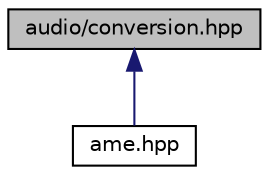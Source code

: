 digraph "audio/conversion.hpp"
{
 // LATEX_PDF_SIZE
  edge [fontname="Helvetica",fontsize="10",labelfontname="Helvetica",labelfontsize="10"];
  node [fontname="Helvetica",fontsize="10",shape=record];
  Node1 [label="audio/conversion.hpp",height=0.2,width=0.4,color="black", fillcolor="grey75", style="filled", fontcolor="black",tooltip="Format conversion functions."];
  Node1 -> Node2 [dir="back",color="midnightblue",fontsize="10",style="solid",fontname="Helvetica"];
  Node2 [label="ame.hpp",height=0.2,width=0.4,color="black", fillcolor="white", style="filled",URL="$ame_8hpp.html",tooltip="main header file."];
}
